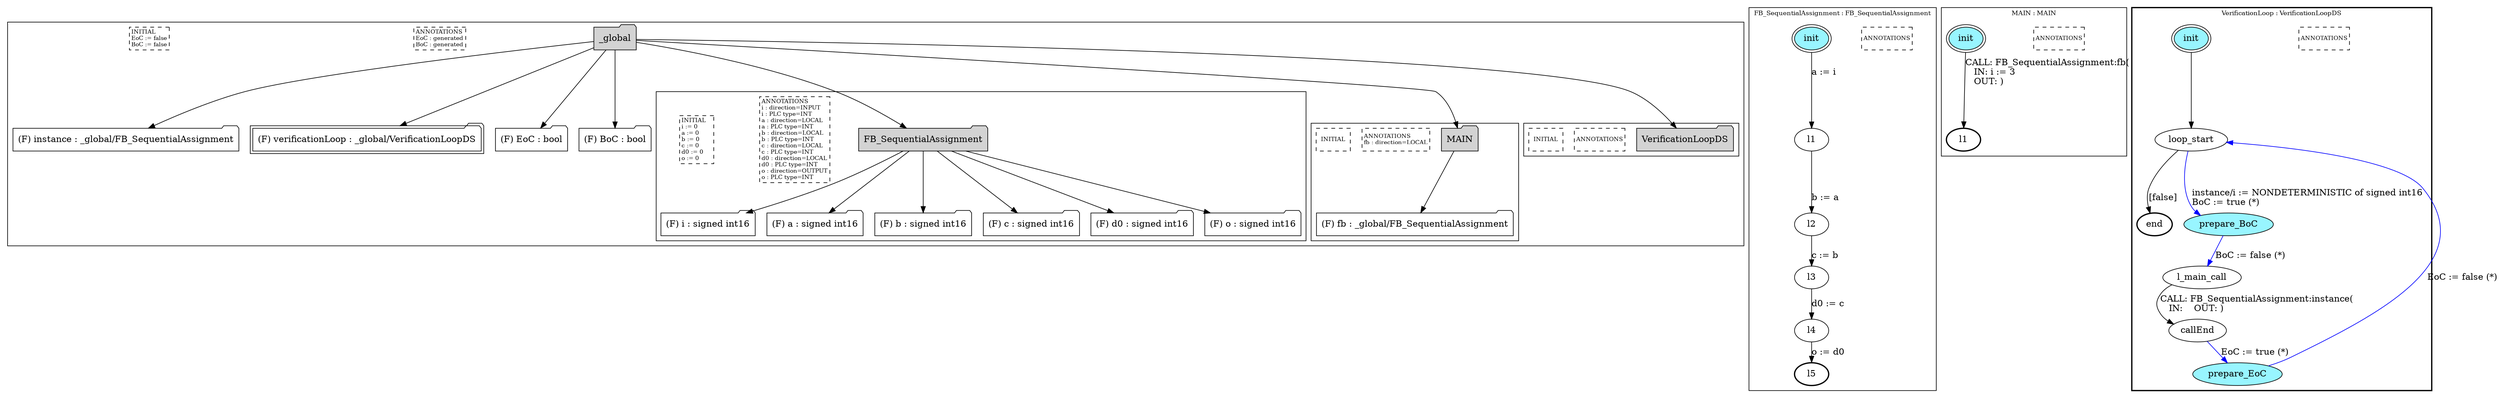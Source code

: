 digraph G {
	subgraph cluster__global113202956 {
		node [shape="folder", style="filled"];
		//label="_global";
		_global113202956 [label="_global"];
		_global113202956 -> instance871679849;
		instance871679849 [label = "(F) instance : _global/FB_SequentialAssignment", fillcolor="white" ];
		_global113202956 -> verificationLoop2088687402;
		verificationLoop2088687402 [label = "(F) verificationLoop : _global/VerificationLoopDS", fillcolor="white" , peripheries=2];
		_global113202956 -> EoC1275477177;
		EoC1275477177 [label = "(F) EoC : bool", fillcolor="white" ];
		_global113202956 -> BoC1231875515;
		BoC1231875515 [label = "(F) BoC : bool", fillcolor="white" ];
		_global113202956 -> FB_SequentialAssignment395752148;
		subgraph cluster_FB_SequentialAssignment395752148 {
			node [shape="folder", style="filled"];
			//label="FB_SequentialAssignment";
			FB_SequentialAssignment395752148 [label="FB_SequentialAssignment"];
			FB_SequentialAssignment395752148 -> i1633584044;
			i1633584044 [label = "(F) i : signed int16", fillcolor="white" ];
			FB_SequentialAssignment395752148 -> a227972178;
			a227972178 [label = "(F) a : signed int16", fillcolor="white" ];
			FB_SequentialAssignment395752148 -> b351108575;
			b351108575 [label = "(F) b : signed int16", fillcolor="white" ];
			FB_SequentialAssignment395752148 -> c747258971;
			c747258971 [label = "(F) c : signed int16", fillcolor="white" ];
			FB_SequentialAssignment395752148 -> d01050971191;
			d01050971191 [label = "(F) d0 : signed int16", fillcolor="white" ];
			FB_SequentialAssignment395752148 -> o1845922505;
			o1845922505 [label = "(F) o : signed int16", fillcolor="white" ];
			
			annotations_pseudonode_FB_SequentialAssignment395752148 [
				label="ANNOTATIONS\li : direction=INPUT\li : PLC type=INT\la : direction=LOCAL\la : PLC type=INT\lb : direction=LOCAL\lb : PLC type=INT\lc : direction=LOCAL\lc : PLC type=INT\ld0 : direction=LOCAL\ld0 : PLC type=INT\lo : direction=OUTPUT\lo : PLC type=INT\l",
				fontsize=9, margin="0.04,0.04", fillcolor="white", shape="rectangle", style="dashed"];
			initamt_pseudonode_FB_SequentialAssignment395752148 [
				label="INITIAL\li := 0\la := 0\lb := 0\lc := 0\ld0 := 0\lo := 0\l",
				fontsize=9, margin="0.04,0.04", fillcolor="lightyellow", shape="rectangle", style="dashed"];
		}
		_global113202956 -> MAIN870219581;
		subgraph cluster_MAIN870219581 {
			node [shape="folder", style="filled"];
			//label="MAIN";
			MAIN870219581 [label="MAIN"];
			MAIN870219581 -> fb920603686;
			fb920603686 [label = "(F) fb : _global/FB_SequentialAssignment", fillcolor="white" ];
			
			annotations_pseudonode_MAIN870219581 [
				label="ANNOTATIONS\lfb : direction=LOCAL\l",
				fontsize=9, margin="0.04,0.04", fillcolor="white", shape="rectangle", style="dashed"];
			initamt_pseudonode_MAIN870219581 [
				label="INITIAL",
				fontsize=9, margin="0.04,0.04", fillcolor="lightyellow", shape="rectangle", style="dashed"];
		}
		_global113202956 -> VerificationLoopDS1671214984;
		subgraph cluster_VerificationLoopDS1671214984 {
			node [shape="folder", style="filled"];
			//label="VerificationLoopDS";
			VerificationLoopDS1671214984 [label="VerificationLoopDS"];
			
			annotations_pseudonode_VerificationLoopDS1671214984 [
				label="ANNOTATIONS",
				fontsize=9, margin="0.04,0.04", fillcolor="white", shape="rectangle", style="dashed"];
			initamt_pseudonode_VerificationLoopDS1671214984 [
				label="INITIAL",
				fontsize=9, margin="0.04,0.04", fillcolor="lightyellow", shape="rectangle", style="dashed"];
		}
		
		annotations_pseudonode__global113202956 [
			label="ANNOTATIONS\lEoC : generated\lBoC : generated\l",
			fontsize=9, margin="0.04,0.04", fillcolor="white", shape="rectangle", style="dashed"];
		initamt_pseudonode__global113202956 [
			label="INITIAL\lEoC := false\lBoC := false\l",
			fontsize=9, margin="0.04,0.04", fillcolor="lightyellow", shape="rectangle", style="dashed"];
	}
	subgraph clusterFB_SequentialAssignment {
		node [style="filled"];
		color="black";
		fontsize=10;
		ranksep=0.4;
		
		label="FB_SequentialAssignment : FB_SequentialAssignment";
		
		annotations_pseudonode_FB_SequentialAssignment [
			label="ANNOTATIONS",
			fontsize=9, margin="0.04,0.04", fillcolor="white", shape="rectangle", style="dashed"];
		
		init_FB_SequentialAssignment [label="init", color="black", fillcolor="cadetblue1", peripheries=2, shape="ellipse"];
		l1_FB_SequentialAssignment [label="l1", color="black", fillcolor="white", shape="ellipse"];
		l2_FB_SequentialAssignment [label="l2", color="black", fillcolor="white", shape="ellipse"];
		l3_FB_SequentialAssignment [label="l3", color="black", fillcolor="white", shape="ellipse"];
		l4_FB_SequentialAssignment [label="l4", color="black", fillcolor="white", shape="ellipse"];
		l5_FB_SequentialAssignment [label="l5", color="black", fillcolor="white", style=bold, shape="ellipse"];
		init_FB_SequentialAssignment -> l1_FB_SequentialAssignment [color="black", label="a := i"];
		l1_FB_SequentialAssignment -> l2_FB_SequentialAssignment [color="black", label="b := a"];
		l2_FB_SequentialAssignment -> l3_FB_SequentialAssignment [color="black", label="c := b"];
		l3_FB_SequentialAssignment -> l4_FB_SequentialAssignment [color="black", label="d0 := c"];
		l4_FB_SequentialAssignment -> l5_FB_SequentialAssignment [color="black", label="o := d0"];
	}
	subgraph clusterMAIN {
		node [style="filled"];
		color="black";
		fontsize=10;
		ranksep=0.4;
		
		label="MAIN : MAIN";
		
		annotations_pseudonode_MAIN [
			label="ANNOTATIONS",
			fontsize=9, margin="0.04,0.04", fillcolor="white", shape="rectangle", style="dashed"];
		
		init_MAIN [label="init", color="black", fillcolor="cadetblue1", peripheries=2, shape="ellipse"];
		l1_MAIN [label="l1", color="black", fillcolor="white", style=bold, shape="ellipse"];
		init_MAIN -> l1_MAIN [color="black", label="CALL: FB_SequentialAssignment:fb(\l   IN: i := 3\l   OUT: )\l"];
	}
	subgraph clusterVerificationLoop {
		node [style="filled"];
		style=bold;
		color="black";
		fontsize=10;
		ranksep=0.4;
		
		label="VerificationLoop : VerificationLoopDS";
		
		annotations_pseudonode_VerificationLoop [
			label="ANNOTATIONS",
			fontsize=9, margin="0.04,0.04", fillcolor="white", shape="rectangle", style="dashed"];
		
		init_VerificationLoop [label="init", color="black", fillcolor="cadetblue1", peripheries=2, shape="ellipse"];
		end_VerificationLoop [label="end", color="black", fillcolor="cadetblue1", style=bold, shape="ellipse"];
		loop_start_VerificationLoop [label="loop_start", color="black", fillcolor="white", shape="ellipse"];
		prepare_BoC_VerificationLoop [label="prepare_BoC", color="black", fillcolor="cadetblue1", shape="ellipse"];
		l_main_call_VerificationLoop [label="l_main_call", color="black", fillcolor="white", shape="ellipse"];
		callEnd_VerificationLoop [label="callEnd", color="black", fillcolor="white", shape="ellipse"];
		prepare_EoC_VerificationLoop [label="prepare_EoC", color="black", fillcolor="cadetblue1", shape="ellipse"];
		init_VerificationLoop -> loop_start_VerificationLoop [color="black", label=""];
		loop_start_VerificationLoop -> prepare_BoC_VerificationLoop [color="blue", label="instance/i := NONDETERMINISTIC of signed int16\lBoC := true (*)\l"];
		prepare_BoC_VerificationLoop -> l_main_call_VerificationLoop [color="blue", label="BoC := false (*)"];
		l_main_call_VerificationLoop -> callEnd_VerificationLoop [color="black", label="CALL: FB_SequentialAssignment:instance(\l   IN:    OUT: )\l"];
		callEnd_VerificationLoop -> prepare_EoC_VerificationLoop [color="blue", label="EoC := true (*)"];
		prepare_EoC_VerificationLoop -> loop_start_VerificationLoop [color="blue", label="EoC := false (*)"];
		loop_start_VerificationLoop -> end_VerificationLoop [color="black", label="[false]"];
	}
}

